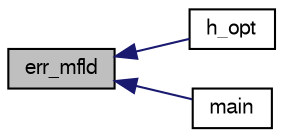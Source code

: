 digraph G
{
  edge [fontname="FreeSans",fontsize="10",labelfontname="FreeSans",labelfontsize="10"];
  node [fontname="FreeSans",fontsize="10",shape=record];
  rankdir=LR;
  Node1 [label="err_mfld",height=0.2,width=0.4,color="black", fillcolor="grey75", style="filled" fontcolor="black"];
  Node1 -> Node2 [dir=back,color="midnightblue",fontsize="10",style="solid",fontname="FreeSans"];
  Node2 [label="h_opt",height=0.2,width=0.4,color="black", fillcolor="white", style="filled",URL="$errmfld_8c.html#ab913a873449a95304903ca2b824fd1d7"];
  Node1 -> Node3 [dir=back,color="midnightblue",fontsize="10",style="solid",fontname="FreeSans"];
  Node3 [label="main",height=0.2,width=0.4,color="black", fillcolor="white", style="filled",URL="$invmfld_8c.html#ae66f6b31b5ad750f1fe042a706a4e3d4"];
}

